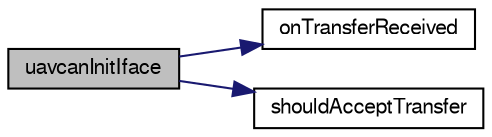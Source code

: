 digraph "uavcanInitIface"
{
  edge [fontname="FreeSans",fontsize="10",labelfontname="FreeSans",labelfontsize="10"];
  node [fontname="FreeSans",fontsize="10",shape=record];
  rankdir="LR";
  Node1 [label="uavcanInitIface",height=0.2,width=0.4,color="black", fillcolor="grey75", style="filled", fontcolor="black"];
  Node1 -> Node2 [color="midnightblue",fontsize="10",style="solid",fontname="FreeSans"];
  Node2 [label="onTransferReceived",height=0.2,width=0.4,color="black", fillcolor="white", style="filled",URL="$uavcan_8c.html#ae5399417963e16078d01d41ed695522a",tooltip="Whenever a valid and &#39;accepted&#39; transfer is received. "];
  Node1 -> Node3 [color="midnightblue",fontsize="10",style="solid",fontname="FreeSans"];
  Node3 [label="shouldAcceptTransfer",height=0.2,width=0.4,color="black", fillcolor="white", style="filled",URL="$uavcan_8c.html#a5d545befad51919f51f73e03bd5d4c65",tooltip="If we should accept this transfer. "];
}

